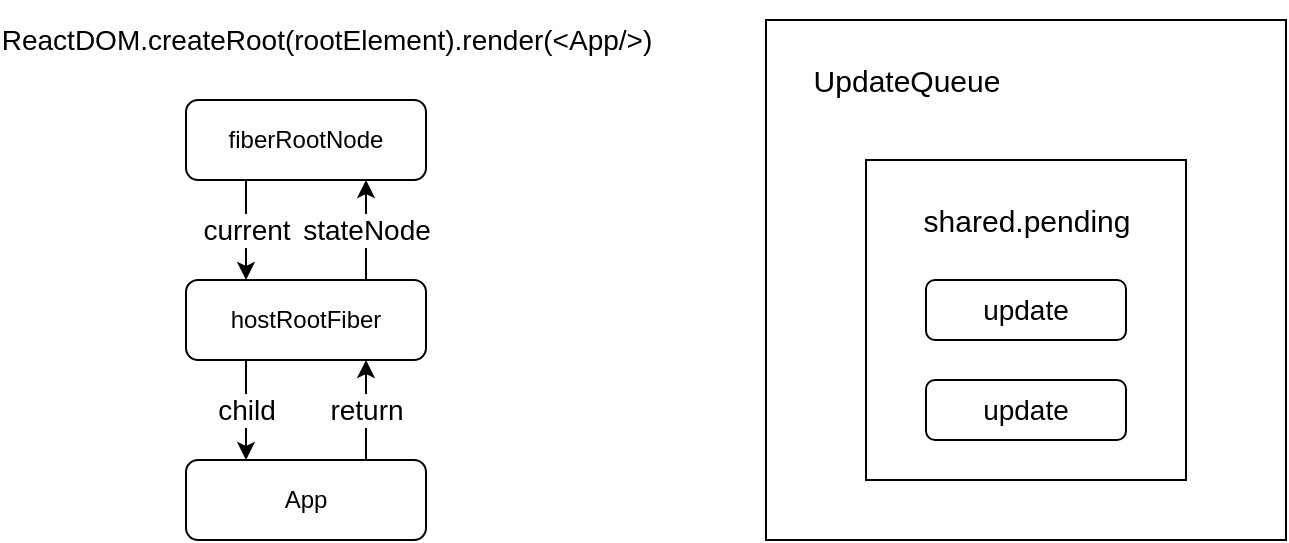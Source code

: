<mxfile>
    <diagram id="BBpICXjRA2qY-Br9GCZ2" name="第 1 页">
        <mxGraphModel dx="876" dy="730" grid="1" gridSize="10" guides="1" tooltips="1" connect="1" arrows="1" fold="1" page="1" pageScale="1" pageWidth="827" pageHeight="1169" math="0" shadow="0">
            <root>
                <mxCell id="0"/>
                <mxCell id="1" parent="0"/>
                <mxCell id="9" value="current" style="edgeStyle=none;html=1;exitX=0.25;exitY=1;exitDx=0;exitDy=0;entryX=0.25;entryY=0;entryDx=0;entryDy=0;fontSize=14;" edge="1" parent="1" source="2" target="3">
                    <mxGeometry relative="1" as="geometry"/>
                </mxCell>
                <mxCell id="2" value="fiberRootNode" style="rounded=1;whiteSpace=wrap;html=1;" vertex="1" parent="1">
                    <mxGeometry x="110" y="180" width="120" height="40" as="geometry"/>
                </mxCell>
                <mxCell id="10" value="stateNode" style="edgeStyle=none;html=1;exitX=0.75;exitY=0;exitDx=0;exitDy=0;entryX=0.75;entryY=1;entryDx=0;entryDy=0;fontSize=14;" edge="1" parent="1" source="3" target="2">
                    <mxGeometry relative="1" as="geometry"/>
                </mxCell>
                <mxCell id="11" value="child" style="edgeStyle=none;html=1;exitX=0.25;exitY=1;exitDx=0;exitDy=0;entryX=0.25;entryY=0;entryDx=0;entryDy=0;fontSize=14;" edge="1" parent="1" source="3" target="4">
                    <mxGeometry relative="1" as="geometry"/>
                </mxCell>
                <mxCell id="3" value="hostRootFiber" style="rounded=1;whiteSpace=wrap;html=1;" vertex="1" parent="1">
                    <mxGeometry x="110" y="270" width="120" height="40" as="geometry"/>
                </mxCell>
                <mxCell id="12" value="return" style="edgeStyle=none;html=1;exitX=0.75;exitY=0;exitDx=0;exitDy=0;entryX=0.75;entryY=1;entryDx=0;entryDy=0;fontSize=14;" edge="1" parent="1" source="4" target="3">
                    <mxGeometry relative="1" as="geometry"/>
                </mxCell>
                <mxCell id="4" value="App" style="rounded=1;whiteSpace=wrap;html=1;" vertex="1" parent="1">
                    <mxGeometry x="110" y="360" width="120" height="40" as="geometry"/>
                </mxCell>
                <mxCell id="5" value="ReactDOM.createRoot(rootElement).render(&amp;lt;App/&amp;gt;)" style="text;strokeColor=none;fillColor=none;html=1;fontSize=14;fontStyle=0;verticalAlign=middle;align=center;" vertex="1" parent="1">
                    <mxGeometry x="130" y="130" width="100" height="40" as="geometry"/>
                </mxCell>
                <mxCell id="13" value="" style="whiteSpace=wrap;html=1;aspect=fixed;fontSize=14;" vertex="1" parent="1">
                    <mxGeometry x="400" y="140" width="260" height="260" as="geometry"/>
                </mxCell>
                <mxCell id="14" value="" style="whiteSpace=wrap;html=1;aspect=fixed;fontSize=14;" vertex="1" parent="1">
                    <mxGeometry x="450" y="210" width="160" height="160" as="geometry"/>
                </mxCell>
                <mxCell id="15" value="update" style="rounded=1;whiteSpace=wrap;html=1;fontSize=14;" vertex="1" parent="1">
                    <mxGeometry x="480" y="270" width="100" height="30" as="geometry"/>
                </mxCell>
                <mxCell id="16" value="update" style="rounded=1;whiteSpace=wrap;html=1;fontSize=14;" vertex="1" parent="1">
                    <mxGeometry x="480" y="320" width="100" height="30" as="geometry"/>
                </mxCell>
                <mxCell id="17" value="shared.pending" style="text;strokeColor=none;fillColor=none;html=1;fontSize=15;fontStyle=0;verticalAlign=middle;align=center;" vertex="1" parent="1">
                    <mxGeometry x="480" y="220" width="100" height="40" as="geometry"/>
                </mxCell>
                <mxCell id="18" value="UpdateQueue" style="text;strokeColor=none;fillColor=none;html=1;fontSize=15;fontStyle=0;verticalAlign=middle;align=center;" vertex="1" parent="1">
                    <mxGeometry x="420" y="150" width="100" height="40" as="geometry"/>
                </mxCell>
            </root>
        </mxGraphModel>
    </diagram>
</mxfile>